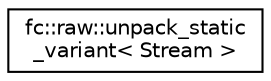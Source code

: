 digraph "Graphical Class Hierarchy"
{
  edge [fontname="Helvetica",fontsize="10",labelfontname="Helvetica",labelfontsize="10"];
  node [fontname="Helvetica",fontsize="10",shape=record];
  rankdir="LR";
  Node0 [label="fc::raw::unpack_static\l_variant\< Stream \>",height=0.2,width=0.4,color="black", fillcolor="white", style="filled",URL="$structfc_1_1raw_1_1unpack__static__variant.html"];
}
